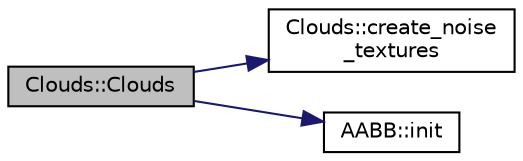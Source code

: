 digraph "Clouds::Clouds"
{
 // INTERACTIVE_SVG=YES
 // LATEX_PDF_SIZE
  bgcolor="transparent";
  edge [fontname="Helvetica",fontsize="10",labelfontname="Helvetica",labelfontsize="10"];
  node [fontname="Helvetica",fontsize="10",shape=record];
  rankdir="LR";
  Node1 [label="Clouds::Clouds",height=0.2,width=0.4,color="black", fillcolor="grey75", style="filled", fontcolor="black",tooltip=" "];
  Node1 -> Node2 [color="midnightblue",fontsize="10",style="solid",fontname="Helvetica"];
  Node2 [label="Clouds::create_noise\l_textures",height=0.2,width=0.4,color="black",URL="$d5/d7e/class_clouds.html#acf8ebf390d2ef0a436d31496d877817a",tooltip=" "];
  Node1 -> Node3 [color="midnightblue",fontsize="10",style="solid",fontname="Helvetica"];
  Node3 [label="AABB::init",height=0.2,width=0.4,color="black",URL="$dc/d47/class_a_a_b_b.html#ac889fe5a3a32175d57ddf45539e81231",tooltip=" "];
}
